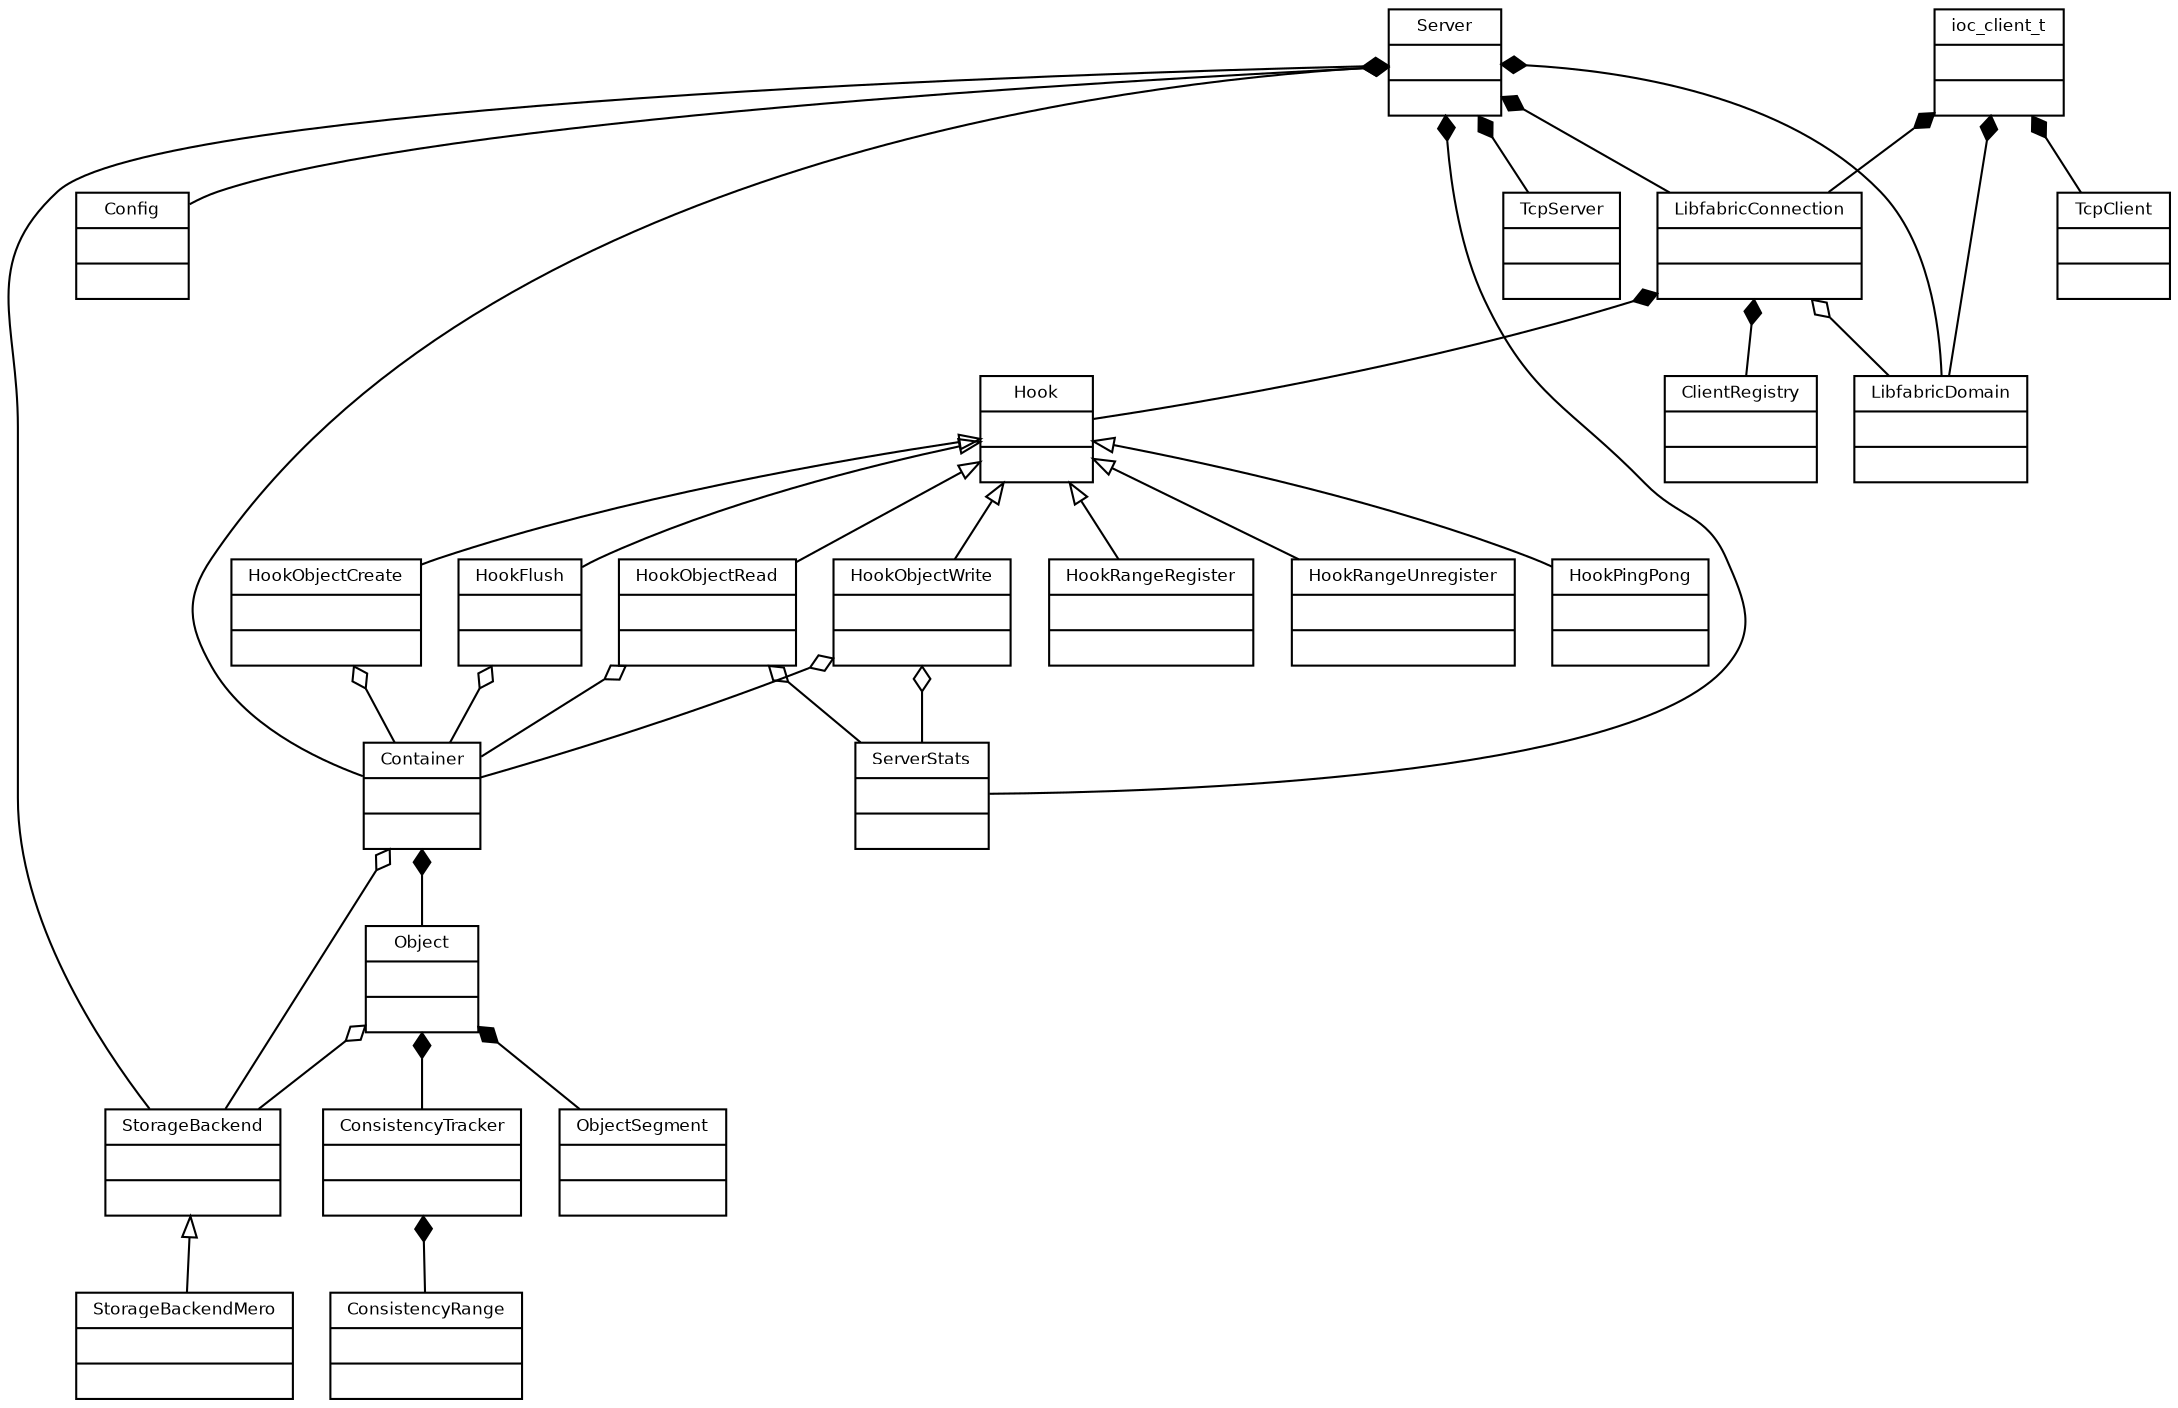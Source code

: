 digraph IOCATCHER
{
	//Some fonts
	fontname = "Bitstream Vera Sans"
	fontsize = 8
	
	//configure node
	node [
		fontname = "Bitstream Vera Sans"
		fontsize = 8
		shape = "record"
	]
	
	//configure edge
	edge [
		arrowtail = "empty"
		dir=back
	]
	
	//classes
	Server [
		label = "{Server|\l|\l}"
	]

	Container [
		label = "{Container|\l|\l}"
	]

	Object [
		label = "{Object|\l|\l}"
	]

	StorageBackend [
		label = "{StorageBackend|\l|\l}"
	]

	StorageBackendMero [
		label = "{StorageBackendMero|\l|\l}"
	]

	ConsistencyTracker [
		label = "{ConsistencyTracker|\l|\l}"
	]

	Hook [
		label = "{Hook|\l|\l}"
	]

	LibfabricConnection [
		label = "{LibfabricConnection|\l|\l}"
	]

	LibfabricDomain [
		label = "{LibfabricDomain|\l|\l}"
	]

	TcpServer [
		label = "{TcpServer|\l|\l}"
	]

	TcpClient [
		label = "{TcpClient|\l|\l}"
	]

	ioc_client_t [
		label = "{ioc_client_t|\l|\l}"
	]

	ConsistencyRange [
		label = "{ConsistencyRange|\l|\l}"
	]

	ObjectSegment [
		label = "{ObjectSegment|\l|\l}"
	]

	Config [
		label = "{Config|\l|\l}"
	]

	ClientRegistry [
		label = "{ClientRegistry|\l|\l}"
	]

	HookObjectWrite [
		label = "{HookObjectWrite|\l|\l}"
	]

	HookObjectRead [
		label = "{HookObjectRead|\l|\l}"
	]

	HookObjectCreate [
		label = "{HookObjectCreate|\l|\l}"
	]

	HookRangeRegister [
		label = "{HookRangeRegister|\l|\l}"
	]

	HookRangeUnregister [
		label = "{HookRangeUnregister|\l|\l}"
	]

	HookFlush [
		label = "{HookFlush|\l|\l}"
	]

	HookPingPong [
		label = "{HookPingPong|\l|\l}"
	]

	ServerStats [
		label = "{ServerStats|\l|\l}"
	]

	//inheritance links
	Hook -> HookFlush
	Hook -> HookObjectCreate
	Hook -> HookObjectRead
	Hook -> HookObjectWrite
	Hook -> HookRangeRegister
	Hook -> HookRangeUnregister
	Hook -> HookPingPong
	StorageBackend -> StorageBackendMero

	//composition
	Server -> Config[arrowtail=odiamond]
	Server -> Container[arrowtail=diamond]
	Server -> TcpServer[arrowtail=diamond]
	Server -> LibfabricDomain[arrowtail=diamond]
	Server -> LibfabricConnection[arrowtail=diamond]
	Server -> ServerStats[arrowtail=diamond]
	Server -> StorageBackend[arrowtail=diamond]
	LibfabricConnection -> ClientRegistry[arrowtail=diamond]
	LibfabricConnection -> LibfabricDomain[arrowtail=odiamond]
	LibfabricConnection -> Hook[arrowtail=diamond]
	Container -> Object[arrowtail=diamond]
	Container -> StorageBackend[arrowtail=odiamond]
	Object -> ObjectSegment[arrowtail=diamond]
	Object -> ConsistencyTracker[arrowtail=diamond]
	Object -> StorageBackend[arrowtail=odiamond]
	ConsistencyTracker -> ConsistencyRange[arrowtail=diamond]
	ioc_client_t -> TcpClient[arrowtail=diamond]
	ioc_client_t -> LibfabricDomain[arrowtail=diamond]
	ioc_client_t -> LibfabricConnection[arrowtail=diamond]
	HookFlush -> Container[arrowtail=odiamond]
	HookObjectCreate -> Container[arrowtail=odiamond]
	HookObjectRead -> Container[arrowtail=odiamond]
	HookObjectWrite -> Container[arrowtail=odiamond]
	HookObjectRead -> ServerStats[arrowtail=odiamond]
	HookObjectWrite -> ServerStats[arrowtail=odiamond]
}
